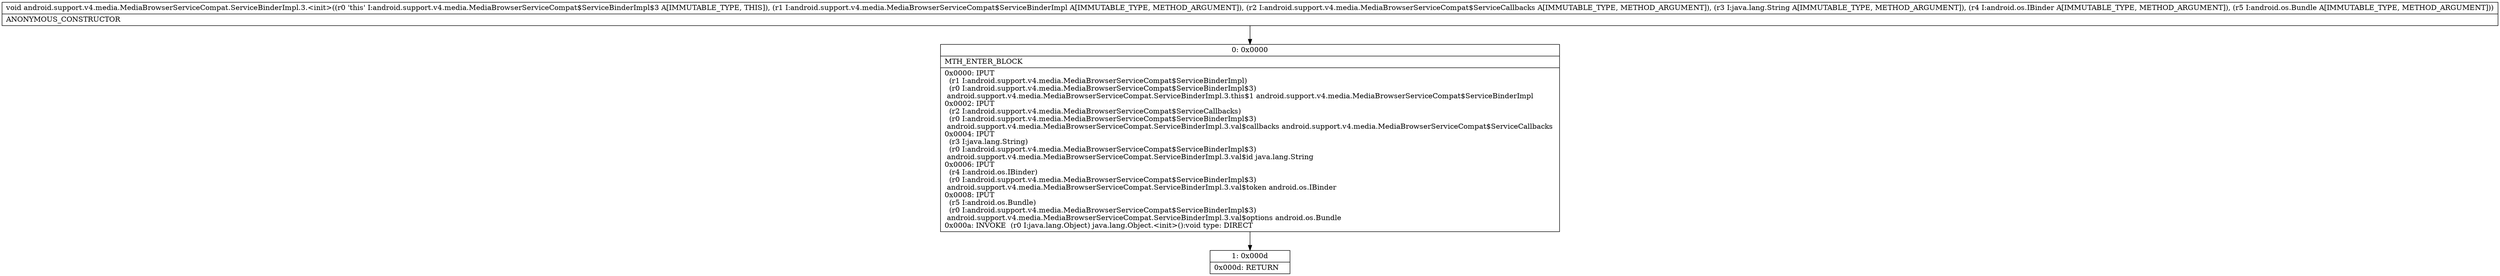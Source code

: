 digraph "CFG forandroid.support.v4.media.MediaBrowserServiceCompat.ServiceBinderImpl.3.\<init\>(Landroid\/support\/v4\/media\/MediaBrowserServiceCompat$ServiceBinderImpl;Landroid\/support\/v4\/media\/MediaBrowserServiceCompat$ServiceCallbacks;Ljava\/lang\/String;Landroid\/os\/IBinder;Landroid\/os\/Bundle;)V" {
Node_0 [shape=record,label="{0\:\ 0x0000|MTH_ENTER_BLOCK\l|0x0000: IPUT  \l  (r1 I:android.support.v4.media.MediaBrowserServiceCompat$ServiceBinderImpl)\l  (r0 I:android.support.v4.media.MediaBrowserServiceCompat$ServiceBinderImpl$3)\l android.support.v4.media.MediaBrowserServiceCompat.ServiceBinderImpl.3.this$1 android.support.v4.media.MediaBrowserServiceCompat$ServiceBinderImpl \l0x0002: IPUT  \l  (r2 I:android.support.v4.media.MediaBrowserServiceCompat$ServiceCallbacks)\l  (r0 I:android.support.v4.media.MediaBrowserServiceCompat$ServiceBinderImpl$3)\l android.support.v4.media.MediaBrowserServiceCompat.ServiceBinderImpl.3.val$callbacks android.support.v4.media.MediaBrowserServiceCompat$ServiceCallbacks \l0x0004: IPUT  \l  (r3 I:java.lang.String)\l  (r0 I:android.support.v4.media.MediaBrowserServiceCompat$ServiceBinderImpl$3)\l android.support.v4.media.MediaBrowserServiceCompat.ServiceBinderImpl.3.val$id java.lang.String \l0x0006: IPUT  \l  (r4 I:android.os.IBinder)\l  (r0 I:android.support.v4.media.MediaBrowserServiceCompat$ServiceBinderImpl$3)\l android.support.v4.media.MediaBrowserServiceCompat.ServiceBinderImpl.3.val$token android.os.IBinder \l0x0008: IPUT  \l  (r5 I:android.os.Bundle)\l  (r0 I:android.support.v4.media.MediaBrowserServiceCompat$ServiceBinderImpl$3)\l android.support.v4.media.MediaBrowserServiceCompat.ServiceBinderImpl.3.val$options android.os.Bundle \l0x000a: INVOKE  (r0 I:java.lang.Object) java.lang.Object.\<init\>():void type: DIRECT \l}"];
Node_1 [shape=record,label="{1\:\ 0x000d|0x000d: RETURN   \l}"];
MethodNode[shape=record,label="{void android.support.v4.media.MediaBrowserServiceCompat.ServiceBinderImpl.3.\<init\>((r0 'this' I:android.support.v4.media.MediaBrowserServiceCompat$ServiceBinderImpl$3 A[IMMUTABLE_TYPE, THIS]), (r1 I:android.support.v4.media.MediaBrowserServiceCompat$ServiceBinderImpl A[IMMUTABLE_TYPE, METHOD_ARGUMENT]), (r2 I:android.support.v4.media.MediaBrowserServiceCompat$ServiceCallbacks A[IMMUTABLE_TYPE, METHOD_ARGUMENT]), (r3 I:java.lang.String A[IMMUTABLE_TYPE, METHOD_ARGUMENT]), (r4 I:android.os.IBinder A[IMMUTABLE_TYPE, METHOD_ARGUMENT]), (r5 I:android.os.Bundle A[IMMUTABLE_TYPE, METHOD_ARGUMENT]))  | ANONYMOUS_CONSTRUCTOR\l}"];
MethodNode -> Node_0;
Node_0 -> Node_1;
}

